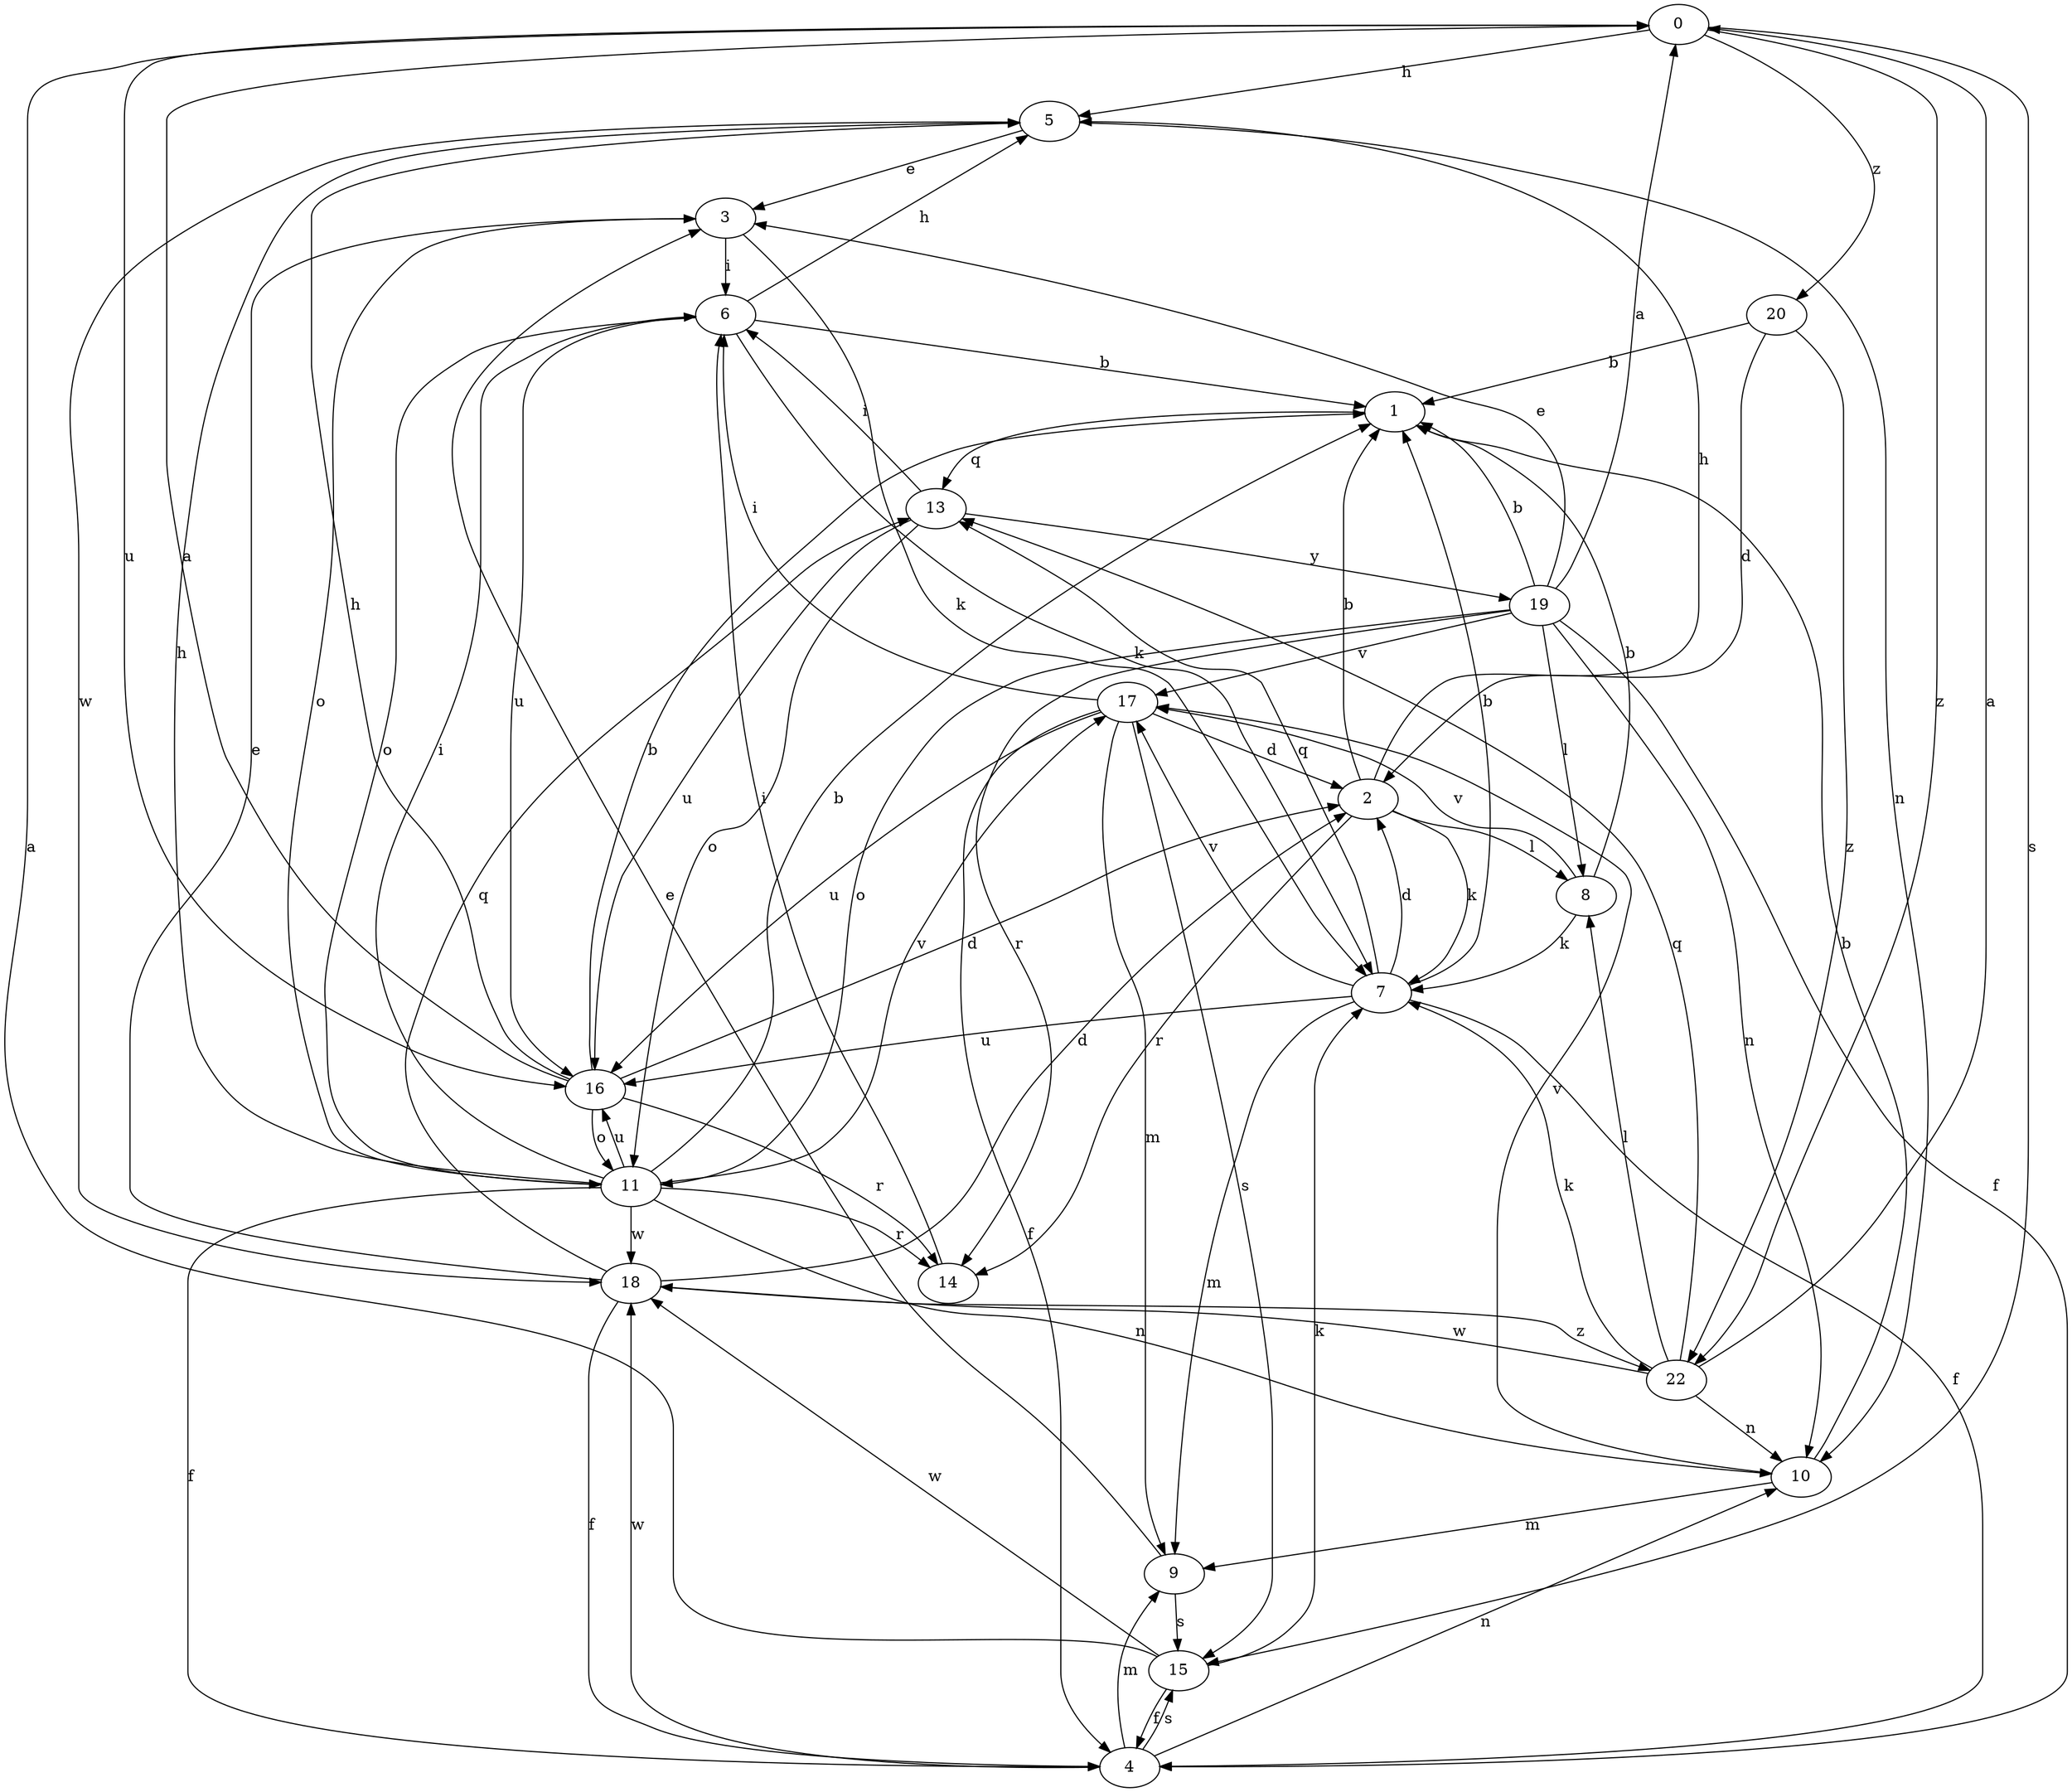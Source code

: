 strict digraph  {
0;
1;
2;
3;
4;
5;
6;
7;
8;
9;
10;
11;
13;
14;
15;
16;
17;
18;
19;
20;
22;
0 -> 5  [label=h];
0 -> 15  [label=s];
0 -> 16  [label=u];
0 -> 20  [label=z];
0 -> 22  [label=z];
1 -> 13  [label=q];
2 -> 1  [label=b];
2 -> 5  [label=h];
2 -> 7  [label=k];
2 -> 8  [label=l];
2 -> 14  [label=r];
3 -> 6  [label=i];
3 -> 7  [label=k];
3 -> 11  [label=o];
4 -> 9  [label=m];
4 -> 10  [label=n];
4 -> 15  [label=s];
4 -> 18  [label=w];
5 -> 3  [label=e];
5 -> 10  [label=n];
5 -> 18  [label=w];
6 -> 1  [label=b];
6 -> 5  [label=h];
6 -> 7  [label=k];
6 -> 11  [label=o];
6 -> 16  [label=u];
7 -> 1  [label=b];
7 -> 2  [label=d];
7 -> 4  [label=f];
7 -> 9  [label=m];
7 -> 13  [label=q];
7 -> 16  [label=u];
7 -> 17  [label=v];
8 -> 1  [label=b];
8 -> 7  [label=k];
8 -> 17  [label=v];
9 -> 3  [label=e];
9 -> 15  [label=s];
10 -> 1  [label=b];
10 -> 9  [label=m];
10 -> 17  [label=v];
11 -> 1  [label=b];
11 -> 4  [label=f];
11 -> 5  [label=h];
11 -> 6  [label=i];
11 -> 10  [label=n];
11 -> 14  [label=r];
11 -> 16  [label=u];
11 -> 17  [label=v];
11 -> 18  [label=w];
13 -> 6  [label=i];
13 -> 11  [label=o];
13 -> 16  [label=u];
13 -> 19  [label=y];
14 -> 6  [label=i];
15 -> 0  [label=a];
15 -> 4  [label=f];
15 -> 7  [label=k];
15 -> 18  [label=w];
16 -> 0  [label=a];
16 -> 1  [label=b];
16 -> 2  [label=d];
16 -> 5  [label=h];
16 -> 11  [label=o];
16 -> 14  [label=r];
17 -> 2  [label=d];
17 -> 4  [label=f];
17 -> 6  [label=i];
17 -> 9  [label=m];
17 -> 15  [label=s];
17 -> 16  [label=u];
18 -> 2  [label=d];
18 -> 3  [label=e];
18 -> 4  [label=f];
18 -> 13  [label=q];
18 -> 22  [label=z];
19 -> 0  [label=a];
19 -> 1  [label=b];
19 -> 3  [label=e];
19 -> 4  [label=f];
19 -> 8  [label=l];
19 -> 10  [label=n];
19 -> 11  [label=o];
19 -> 14  [label=r];
19 -> 17  [label=v];
20 -> 1  [label=b];
20 -> 2  [label=d];
20 -> 22  [label=z];
22 -> 0  [label=a];
22 -> 7  [label=k];
22 -> 8  [label=l];
22 -> 10  [label=n];
22 -> 13  [label=q];
22 -> 18  [label=w];
}
